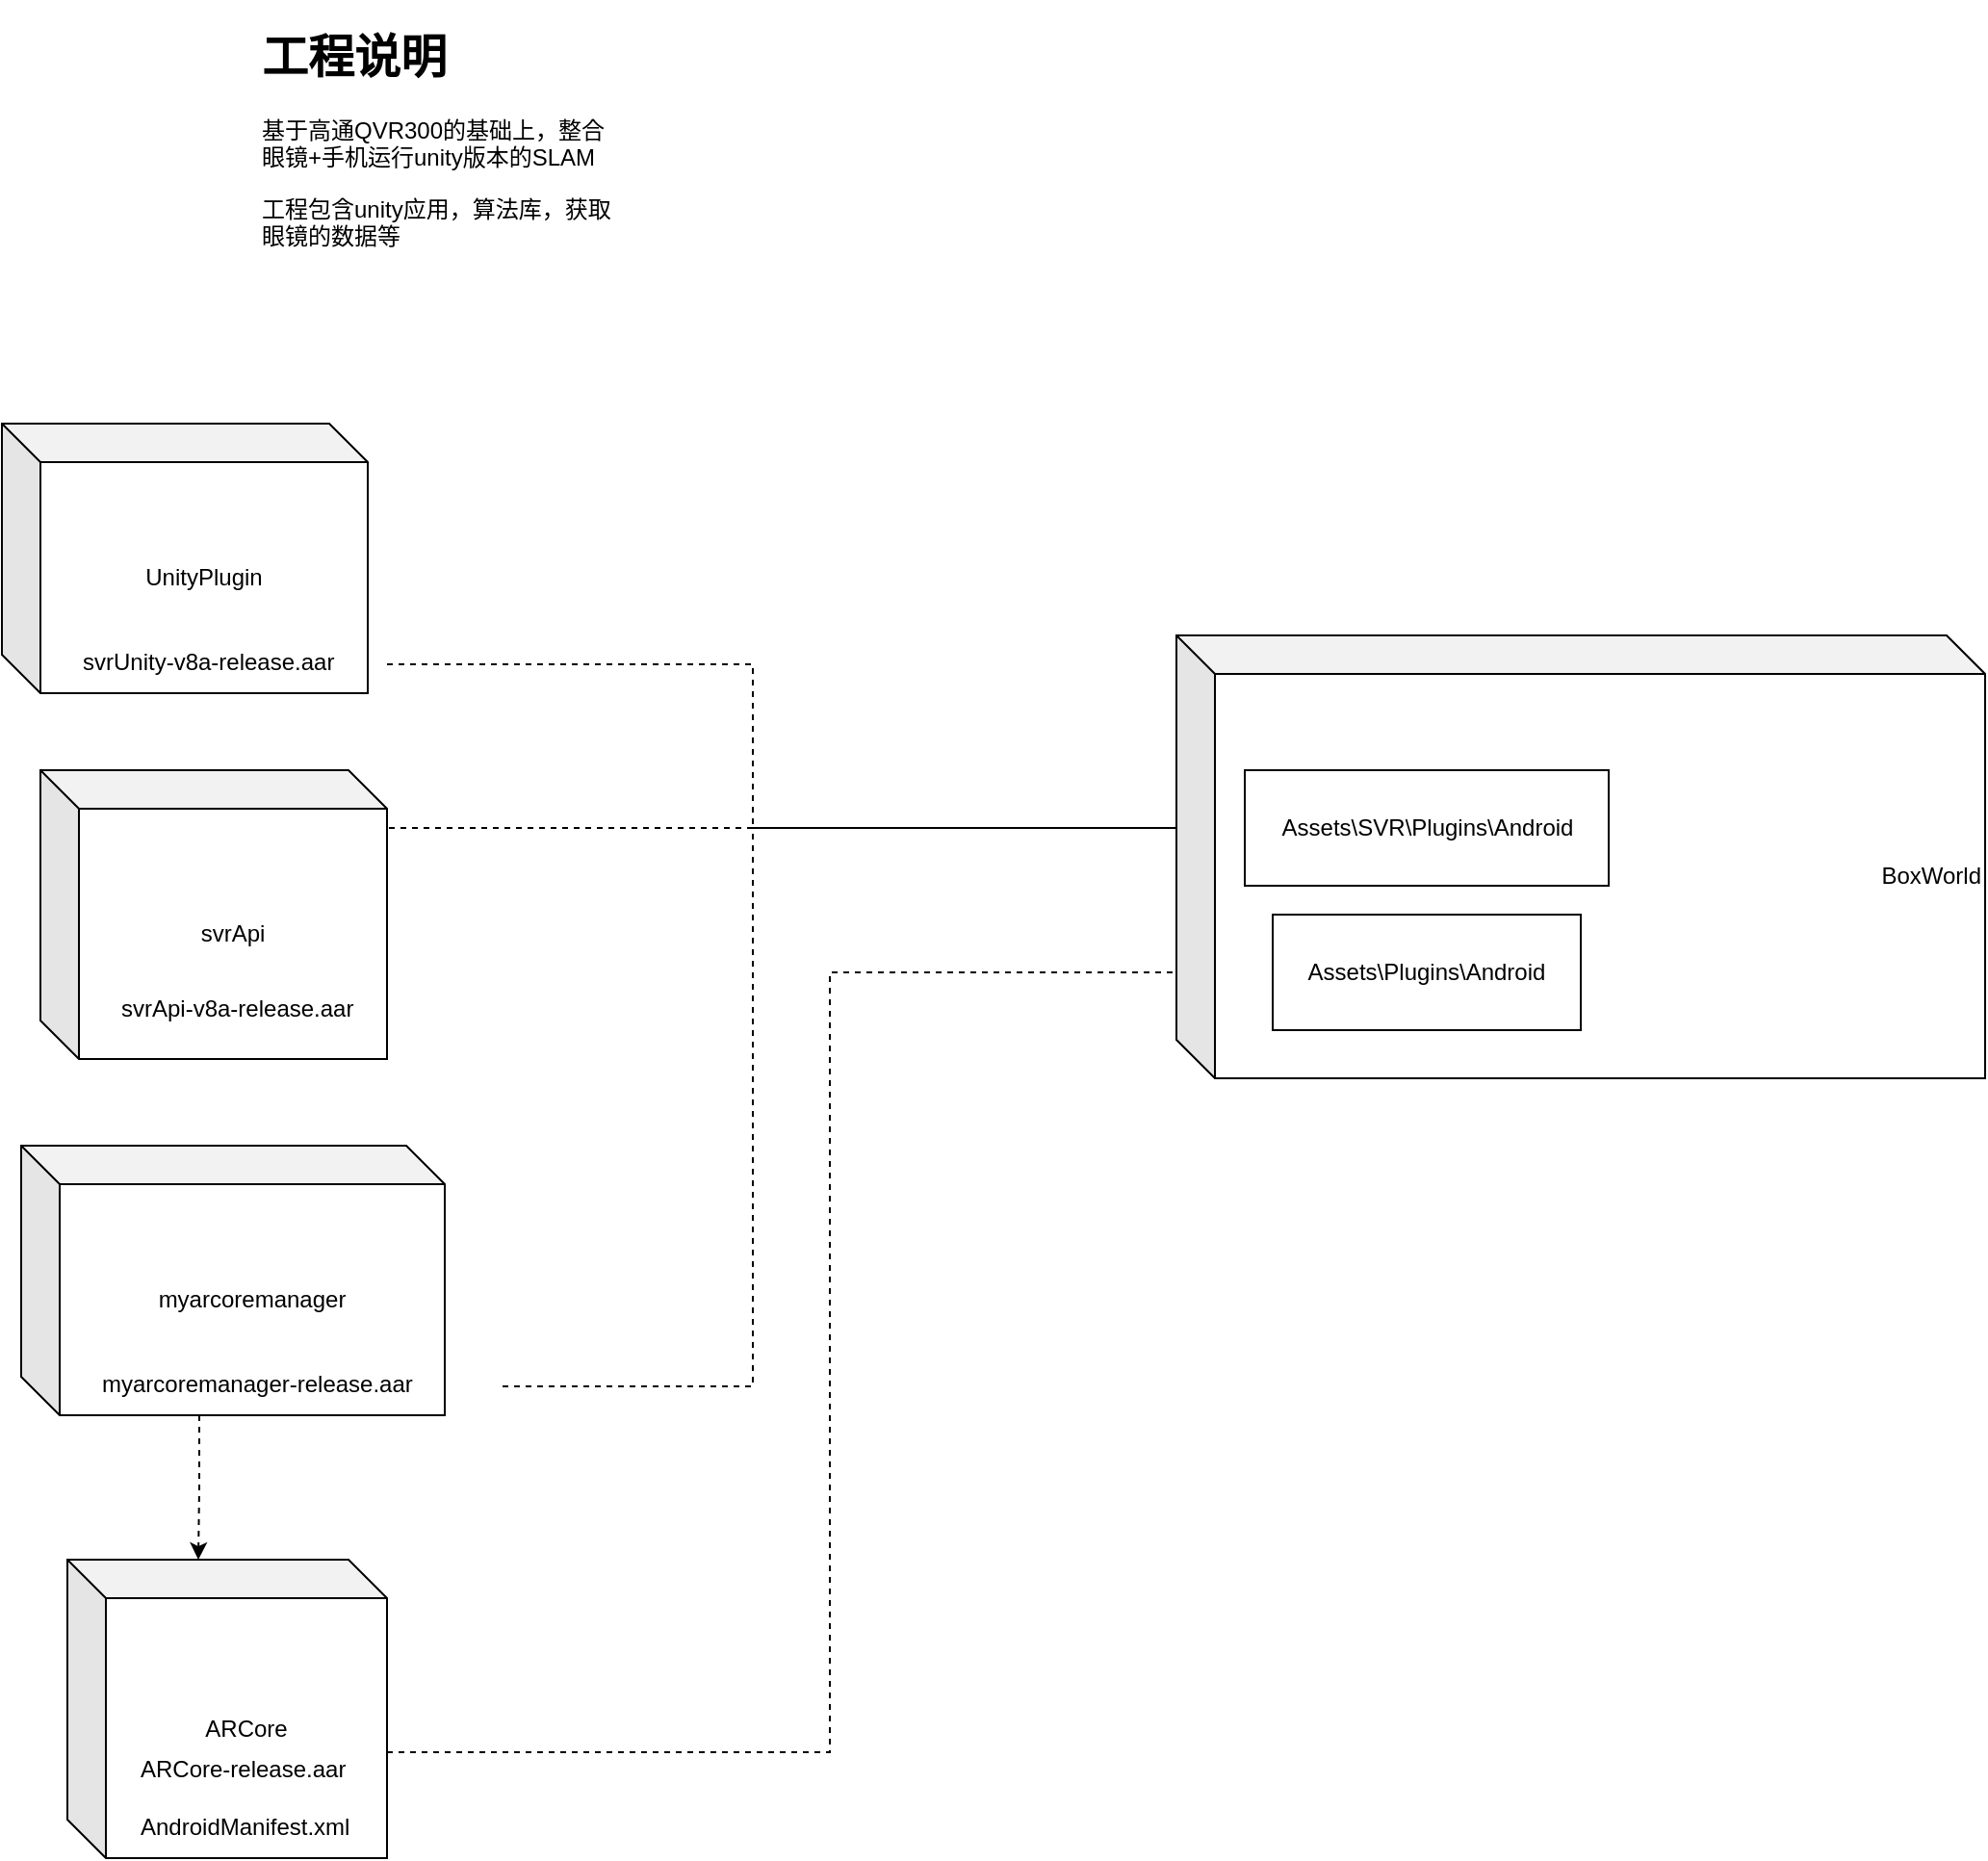 <mxfile version="14.9.6" type="device"><diagram id="JTrpD9dSubGoY6EAE0np" name="第 1 页"><mxGraphModel dx="1422" dy="822" grid="1" gridSize="10" guides="1" tooltips="1" connect="1" arrows="1" fold="1" page="1" pageScale="1" pageWidth="827" pageHeight="1169" math="0" shadow="0"><root><mxCell id="0"/><mxCell id="1" parent="0"/><mxCell id="mGKboMqPFJLyDzfC2UJf-22" value="" style="group" vertex="1" connectable="0" parent="1"><mxGeometry x="160" y="645" width="250" height="140" as="geometry"/></mxCell><mxCell id="mGKboMqPFJLyDzfC2UJf-3" value="myarcoremanager" style="shape=cube;whiteSpace=wrap;html=1;boundedLbl=1;backgroundOutline=1;darkOpacity=0.05;darkOpacity2=0.1;" vertex="1" parent="mGKboMqPFJLyDzfC2UJf-22"><mxGeometry width="220" height="140" as="geometry"/></mxCell><UserObject label="myarcoremanager-release.aar" link="svrApi-v8a-release.aar" id="mGKboMqPFJLyDzfC2UJf-4"><mxCell style="text;whiteSpace=wrap;html=1;" vertex="1" parent="mGKboMqPFJLyDzfC2UJf-22"><mxGeometry x="40" y="110" width="210" height="30" as="geometry"/></mxCell></UserObject><mxCell id="DXfd5LjbF9bfkJN-Dsw_-1" value="&lt;h1&gt;工程说明&lt;/h1&gt;&lt;p&gt;基于高通QVR300的基础上，整合眼镜+手机运行unity版本的SLAM&lt;/p&gt;&lt;p&gt;工程包含unity应用，算法库，获取眼镜的数据等&lt;/p&gt;" style="text;html=1;strokeColor=none;fillColor=none;spacing=5;spacingTop=-20;whiteSpace=wrap;overflow=hidden;rounded=0;" parent="1" vertex="1"><mxGeometry x="280" y="60" width="190" height="120" as="geometry"/></mxCell><mxCell id="mGKboMqPFJLyDzfC2UJf-18" style="edgeStyle=orthogonalEdgeStyle;rounded=0;orthogonalLoop=1;jettySize=auto;html=1;entryX=0;entryY=0.5;entryDx=0;entryDy=0;dashed=1;" edge="1" parent="1" source="mGKboMqPFJLyDzfC2UJf-2" target="mGKboMqPFJLyDzfC2UJf-15"><mxGeometry relative="1" as="geometry"><Array as="points"><mxPoint x="275" y="480"/><mxPoint x="1046" y="480"/></Array></mxGeometry></mxCell><mxCell id="mGKboMqPFJLyDzfC2UJf-8" style="edgeStyle=orthogonalEdgeStyle;rounded=0;orthogonalLoop=1;jettySize=auto;html=1;entryX=0;entryY=0;entryDx=68;entryDy=0;entryPerimeter=0;exitX=0.25;exitY=1;exitDx=0;exitDy=0;dashed=1;" edge="1" parent="1" source="mGKboMqPFJLyDzfC2UJf-4" target="mGKboMqPFJLyDzfC2UJf-7"><mxGeometry relative="1" as="geometry"/></mxCell><mxCell id="mGKboMqPFJLyDzfC2UJf-17" style="edgeStyle=orthogonalEdgeStyle;rounded=0;orthogonalLoop=1;jettySize=auto;html=1;entryX=0;entryY=0.5;entryDx=0;entryDy=0;dashed=1;" edge="1" parent="1" source="mGKboMqPFJLyDzfC2UJf-4" target="mGKboMqPFJLyDzfC2UJf-15"><mxGeometry relative="1" as="geometry"><Array as="points"><mxPoint x="540" y="770"/><mxPoint x="540" y="480"/><mxPoint x="1046" y="480"/></Array></mxGeometry></mxCell><mxCell id="mGKboMqPFJLyDzfC2UJf-16" style="edgeStyle=orthogonalEdgeStyle;rounded=0;orthogonalLoop=1;jettySize=auto;html=1;dashed=1;entryX=0;entryY=0.5;entryDx=0;entryDy=0;" edge="1" parent="1" source="mGKboMqPFJLyDzfC2UJf-6" target="mGKboMqPFJLyDzfC2UJf-15"><mxGeometry relative="1" as="geometry"><Array as="points"><mxPoint x="540" y="395"/><mxPoint x="540" y="480"/><mxPoint x="1046" y="480"/></Array></mxGeometry></mxCell><mxCell id="mGKboMqPFJLyDzfC2UJf-13" style="edgeStyle=orthogonalEdgeStyle;rounded=0;orthogonalLoop=1;jettySize=auto;html=1;entryX=0;entryY=0.5;entryDx=0;entryDy=0;dashed=1;" edge="1" parent="1" source="mGKboMqPFJLyDzfC2UJf-9" target="mGKboMqPFJLyDzfC2UJf-12"><mxGeometry relative="1" as="geometry"><Array as="points"><mxPoint x="580" y="960"/><mxPoint x="580" y="555"/></Array></mxGeometry></mxCell><mxCell id="mGKboMqPFJLyDzfC2UJf-21" value="" style="group" vertex="1" connectable="0" parent="1"><mxGeometry x="170" y="450" width="190" height="150" as="geometry"/></mxCell><mxCell id="mGKboMqPFJLyDzfC2UJf-1" value="svrApi" style="shape=cube;whiteSpace=wrap;html=1;boundedLbl=1;backgroundOutline=1;darkOpacity=0.05;darkOpacity2=0.1;" vertex="1" parent="mGKboMqPFJLyDzfC2UJf-21"><mxGeometry width="180" height="150" as="geometry"/></mxCell><UserObject label="svrApi-v8a-release.aar" link="svrApi-v8a-release.aar" id="mGKboMqPFJLyDzfC2UJf-2"><mxCell style="text;whiteSpace=wrap;html=1;" vertex="1" parent="mGKboMqPFJLyDzfC2UJf-21"><mxGeometry x="40" y="110" width="150" height="30" as="geometry"/></mxCell></UserObject><mxCell id="mGKboMqPFJLyDzfC2UJf-23" value="" style="group" vertex="1" connectable="0" parent="1"><mxGeometry x="150" y="270" width="200" height="140" as="geometry"/></mxCell><mxCell id="mGKboMqPFJLyDzfC2UJf-5" value="UnityPlugin" style="shape=cube;whiteSpace=wrap;html=1;boundedLbl=1;backgroundOutline=1;darkOpacity=0.05;darkOpacity2=0.1;" vertex="1" parent="mGKboMqPFJLyDzfC2UJf-23"><mxGeometry width="190" height="140" as="geometry"/></mxCell><UserObject label="svrUnity-v8a-release.aar" link="svrUnity-v8a-release.aar" id="mGKboMqPFJLyDzfC2UJf-6"><mxCell style="text;whiteSpace=wrap;html=1;" vertex="1" parent="mGKboMqPFJLyDzfC2UJf-23"><mxGeometry x="40" y="110" width="160" height="30" as="geometry"/></mxCell></UserObject><mxCell id="mGKboMqPFJLyDzfC2UJf-24" value="" style="group" vertex="1" connectable="0" parent="1"><mxGeometry x="184" y="860" width="166" height="155" as="geometry"/></mxCell><mxCell id="mGKboMqPFJLyDzfC2UJf-7" value="ARCore" style="shape=cube;whiteSpace=wrap;html=1;boundedLbl=1;backgroundOutline=1;darkOpacity=0.05;darkOpacity2=0.1;" vertex="1" parent="mGKboMqPFJLyDzfC2UJf-24"><mxGeometry width="166" height="155" as="geometry"/></mxCell><UserObject label="ARCore-release.aar" link="ARCore-debug.aar" id="mGKboMqPFJLyDzfC2UJf-9"><mxCell style="text;whiteSpace=wrap;html=1;" vertex="1" parent="mGKboMqPFJLyDzfC2UJf-24"><mxGeometry x="36" y="95" width="130" height="30" as="geometry"/></mxCell></UserObject><UserObject label="AndroidManifest.xml" link="AndroidManifest.xml" id="mGKboMqPFJLyDzfC2UJf-10"><mxCell style="text;whiteSpace=wrap;html=1;" vertex="1" parent="mGKboMqPFJLyDzfC2UJf-24"><mxGeometry x="36" y="125" width="130" height="30" as="geometry"/></mxCell></UserObject><mxCell id="mGKboMqPFJLyDzfC2UJf-25" value="" style="group" vertex="1" connectable="0" parent="1"><mxGeometry x="760" y="380" width="420" height="230" as="geometry"/></mxCell><mxCell id="mGKboMqPFJLyDzfC2UJf-11" value="&lt;div&gt;&lt;span&gt;BoxWorld&lt;/span&gt;&lt;/div&gt;" style="shape=cube;whiteSpace=wrap;html=1;boundedLbl=1;backgroundOutline=1;darkOpacity=0.05;darkOpacity2=0.1;align=right;" vertex="1" parent="mGKboMqPFJLyDzfC2UJf-25"><mxGeometry width="420" height="230" as="geometry"/></mxCell><mxCell id="mGKboMqPFJLyDzfC2UJf-12" value="Assets\Plugins\Android" style="rounded=0;whiteSpace=wrap;html=1;" vertex="1" parent="mGKboMqPFJLyDzfC2UJf-25"><mxGeometry x="50" y="145" width="160" height="60" as="geometry"/></mxCell><mxCell id="mGKboMqPFJLyDzfC2UJf-15" value="Assets\SVR\Plugins\Android" style="rounded=0;whiteSpace=wrap;html=1;" vertex="1" parent="mGKboMqPFJLyDzfC2UJf-25"><mxGeometry x="35.5" y="70" width="189" height="60" as="geometry"/></mxCell></root></mxGraphModel></diagram></mxfile>
